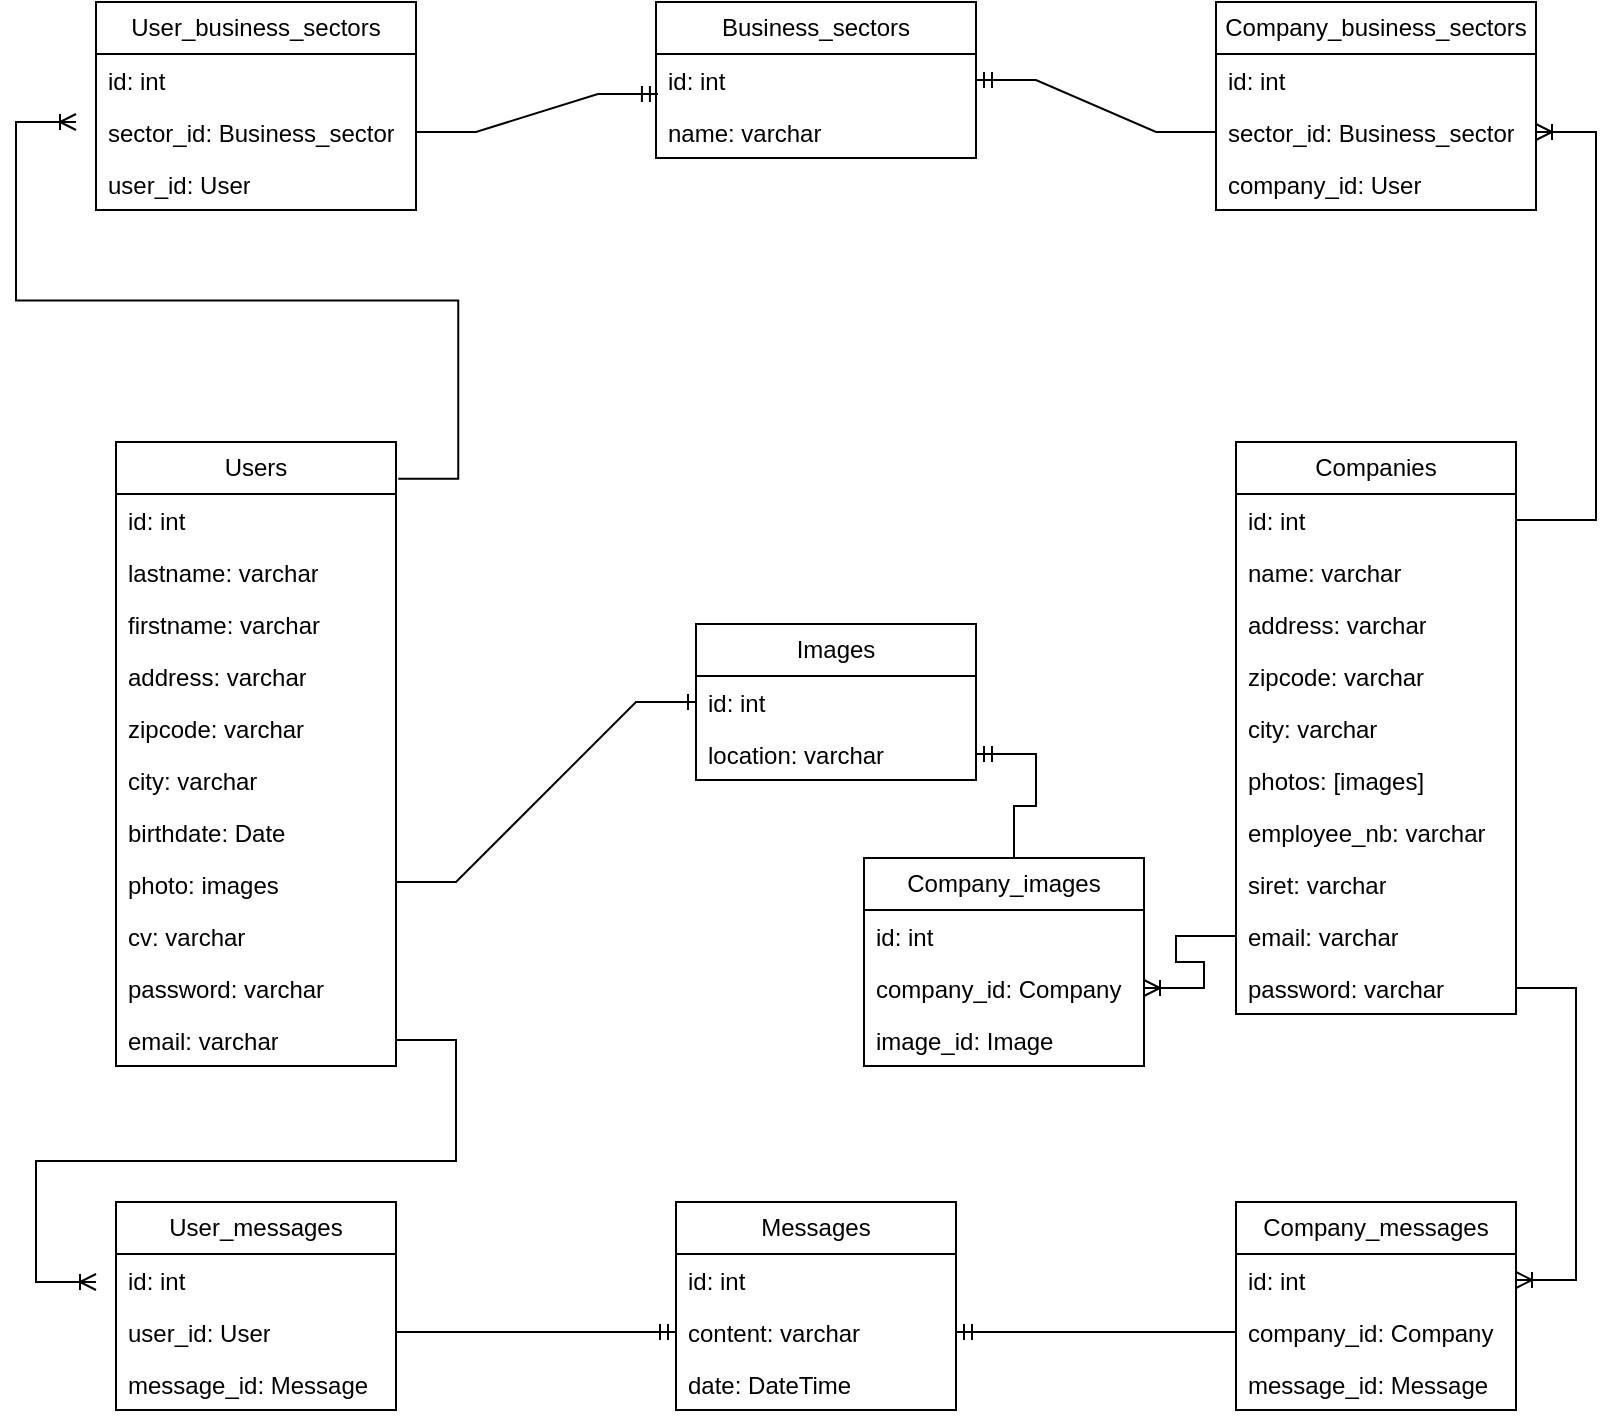 <mxfile version="21.7.5" type="device">
  <diagram name="Page-1" id="ZdFTyoYX2IG9_VJBNbgH">
    <mxGraphModel dx="1817" dy="2134" grid="1" gridSize="10" guides="1" tooltips="1" connect="1" arrows="1" fold="1" page="1" pageScale="1" pageWidth="827" pageHeight="1169" math="0" shadow="0">
      <root>
        <mxCell id="0" />
        <mxCell id="1" parent="0" />
        <mxCell id="2H3Yg9o5zKrQ2iuwxHZQ-1" value="Users" style="swimlane;fontStyle=0;childLayout=stackLayout;horizontal=1;startSize=26;fillColor=none;horizontalStack=0;resizeParent=1;resizeParentMax=0;resizeLast=0;collapsible=1;marginBottom=0;whiteSpace=wrap;html=1;" vertex="1" parent="1">
          <mxGeometry x="-30" y="60" width="140" height="312" as="geometry" />
        </mxCell>
        <mxCell id="2H3Yg9o5zKrQ2iuwxHZQ-2" value="id: int" style="text;strokeColor=none;fillColor=none;align=left;verticalAlign=top;spacingLeft=4;spacingRight=4;overflow=hidden;rotatable=0;points=[[0,0.5],[1,0.5]];portConstraint=eastwest;whiteSpace=wrap;html=1;" vertex="1" parent="2H3Yg9o5zKrQ2iuwxHZQ-1">
          <mxGeometry y="26" width="140" height="26" as="geometry" />
        </mxCell>
        <mxCell id="2H3Yg9o5zKrQ2iuwxHZQ-30" value="lastname: varchar" style="text;strokeColor=none;fillColor=none;align=left;verticalAlign=top;spacingLeft=4;spacingRight=4;overflow=hidden;rotatable=0;points=[[0,0.5],[1,0.5]];portConstraint=eastwest;whiteSpace=wrap;html=1;" vertex="1" parent="2H3Yg9o5zKrQ2iuwxHZQ-1">
          <mxGeometry y="52" width="140" height="26" as="geometry" />
        </mxCell>
        <mxCell id="2H3Yg9o5zKrQ2iuwxHZQ-3" value="firstname: varchar" style="text;strokeColor=none;fillColor=none;align=left;verticalAlign=top;spacingLeft=4;spacingRight=4;overflow=hidden;rotatable=0;points=[[0,0.5],[1,0.5]];portConstraint=eastwest;whiteSpace=wrap;html=1;" vertex="1" parent="2H3Yg9o5zKrQ2iuwxHZQ-1">
          <mxGeometry y="78" width="140" height="26" as="geometry" />
        </mxCell>
        <mxCell id="2H3Yg9o5zKrQ2iuwxHZQ-4" value="address: varchar" style="text;strokeColor=none;fillColor=none;align=left;verticalAlign=top;spacingLeft=4;spacingRight=4;overflow=hidden;rotatable=0;points=[[0,0.5],[1,0.5]];portConstraint=eastwest;whiteSpace=wrap;html=1;" vertex="1" parent="2H3Yg9o5zKrQ2iuwxHZQ-1">
          <mxGeometry y="104" width="140" height="26" as="geometry" />
        </mxCell>
        <mxCell id="2H3Yg9o5zKrQ2iuwxHZQ-5" value="zipcode: varchar" style="text;strokeColor=none;fillColor=none;align=left;verticalAlign=top;spacingLeft=4;spacingRight=4;overflow=hidden;rotatable=0;points=[[0,0.5],[1,0.5]];portConstraint=eastwest;whiteSpace=wrap;html=1;" vertex="1" parent="2H3Yg9o5zKrQ2iuwxHZQ-1">
          <mxGeometry y="130" width="140" height="26" as="geometry" />
        </mxCell>
        <mxCell id="2H3Yg9o5zKrQ2iuwxHZQ-6" value="city: varchar" style="text;strokeColor=none;fillColor=none;align=left;verticalAlign=top;spacingLeft=4;spacingRight=4;overflow=hidden;rotatable=0;points=[[0,0.5],[1,0.5]];portConstraint=eastwest;whiteSpace=wrap;html=1;" vertex="1" parent="2H3Yg9o5zKrQ2iuwxHZQ-1">
          <mxGeometry y="156" width="140" height="26" as="geometry" />
        </mxCell>
        <mxCell id="2H3Yg9o5zKrQ2iuwxHZQ-54" value="birthdate: Date" style="text;strokeColor=none;fillColor=none;align=left;verticalAlign=top;spacingLeft=4;spacingRight=4;overflow=hidden;rotatable=0;points=[[0,0.5],[1,0.5]];portConstraint=eastwest;whiteSpace=wrap;html=1;" vertex="1" parent="2H3Yg9o5zKrQ2iuwxHZQ-1">
          <mxGeometry y="182" width="140" height="26" as="geometry" />
        </mxCell>
        <mxCell id="2H3Yg9o5zKrQ2iuwxHZQ-7" value="photo: images" style="text;strokeColor=none;fillColor=none;align=left;verticalAlign=top;spacingLeft=4;spacingRight=4;overflow=hidden;rotatable=0;points=[[0,0.5],[1,0.5]];portConstraint=eastwest;whiteSpace=wrap;html=1;" vertex="1" parent="2H3Yg9o5zKrQ2iuwxHZQ-1">
          <mxGeometry y="208" width="140" height="26" as="geometry" />
        </mxCell>
        <mxCell id="2H3Yg9o5zKrQ2iuwxHZQ-8" value="cv: varchar" style="text;strokeColor=none;fillColor=none;align=left;verticalAlign=top;spacingLeft=4;spacingRight=4;overflow=hidden;rotatable=0;points=[[0,0.5],[1,0.5]];portConstraint=eastwest;whiteSpace=wrap;html=1;" vertex="1" parent="2H3Yg9o5zKrQ2iuwxHZQ-1">
          <mxGeometry y="234" width="140" height="26" as="geometry" />
        </mxCell>
        <mxCell id="2H3Yg9o5zKrQ2iuwxHZQ-17" value="password: varchar" style="text;strokeColor=none;fillColor=none;align=left;verticalAlign=top;spacingLeft=4;spacingRight=4;overflow=hidden;rotatable=0;points=[[0,0.5],[1,0.5]];portConstraint=eastwest;whiteSpace=wrap;html=1;" vertex="1" parent="2H3Yg9o5zKrQ2iuwxHZQ-1">
          <mxGeometry y="260" width="140" height="26" as="geometry" />
        </mxCell>
        <mxCell id="2H3Yg9o5zKrQ2iuwxHZQ-19" value="email: varchar" style="text;strokeColor=none;fillColor=none;align=left;verticalAlign=top;spacingLeft=4;spacingRight=4;overflow=hidden;rotatable=0;points=[[0,0.5],[1,0.5]];portConstraint=eastwest;whiteSpace=wrap;html=1;" vertex="1" parent="2H3Yg9o5zKrQ2iuwxHZQ-1">
          <mxGeometry y="286" width="140" height="26" as="geometry" />
        </mxCell>
        <mxCell id="2H3Yg9o5zKrQ2iuwxHZQ-9" value="Companies" style="swimlane;fontStyle=0;childLayout=stackLayout;horizontal=1;startSize=26;fillColor=none;horizontalStack=0;resizeParent=1;resizeParentMax=0;resizeLast=0;collapsible=1;marginBottom=0;whiteSpace=wrap;html=1;" vertex="1" parent="1">
          <mxGeometry x="530" y="60" width="140" height="286" as="geometry" />
        </mxCell>
        <mxCell id="2H3Yg9o5zKrQ2iuwxHZQ-31" value="id: int" style="text;strokeColor=none;fillColor=none;align=left;verticalAlign=top;spacingLeft=4;spacingRight=4;overflow=hidden;rotatable=0;points=[[0,0.5],[1,0.5]];portConstraint=eastwest;whiteSpace=wrap;html=1;" vertex="1" parent="2H3Yg9o5zKrQ2iuwxHZQ-9">
          <mxGeometry y="26" width="140" height="26" as="geometry" />
        </mxCell>
        <mxCell id="2H3Yg9o5zKrQ2iuwxHZQ-10" value="name: varchar" style="text;strokeColor=none;fillColor=none;align=left;verticalAlign=top;spacingLeft=4;spacingRight=4;overflow=hidden;rotatable=0;points=[[0,0.5],[1,0.5]];portConstraint=eastwest;whiteSpace=wrap;html=1;" vertex="1" parent="2H3Yg9o5zKrQ2iuwxHZQ-9">
          <mxGeometry y="52" width="140" height="26" as="geometry" />
        </mxCell>
        <mxCell id="2H3Yg9o5zKrQ2iuwxHZQ-12" value="address: varchar" style="text;strokeColor=none;fillColor=none;align=left;verticalAlign=top;spacingLeft=4;spacingRight=4;overflow=hidden;rotatable=0;points=[[0,0.5],[1,0.5]];portConstraint=eastwest;whiteSpace=wrap;html=1;" vertex="1" parent="2H3Yg9o5zKrQ2iuwxHZQ-9">
          <mxGeometry y="78" width="140" height="26" as="geometry" />
        </mxCell>
        <mxCell id="2H3Yg9o5zKrQ2iuwxHZQ-13" value="zipcode: varchar" style="text;strokeColor=none;fillColor=none;align=left;verticalAlign=top;spacingLeft=4;spacingRight=4;overflow=hidden;rotatable=0;points=[[0,0.5],[1,0.5]];portConstraint=eastwest;whiteSpace=wrap;html=1;" vertex="1" parent="2H3Yg9o5zKrQ2iuwxHZQ-9">
          <mxGeometry y="104" width="140" height="26" as="geometry" />
        </mxCell>
        <mxCell id="2H3Yg9o5zKrQ2iuwxHZQ-14" value="city: varchar" style="text;strokeColor=none;fillColor=none;align=left;verticalAlign=top;spacingLeft=4;spacingRight=4;overflow=hidden;rotatable=0;points=[[0,0.5],[1,0.5]];portConstraint=eastwest;whiteSpace=wrap;html=1;" vertex="1" parent="2H3Yg9o5zKrQ2iuwxHZQ-9">
          <mxGeometry y="130" width="140" height="26" as="geometry" />
        </mxCell>
        <mxCell id="2H3Yg9o5zKrQ2iuwxHZQ-15" value="photos: [images]" style="text;strokeColor=none;fillColor=none;align=left;verticalAlign=top;spacingLeft=4;spacingRight=4;overflow=hidden;rotatable=0;points=[[0,0.5],[1,0.5]];portConstraint=eastwest;whiteSpace=wrap;html=1;" vertex="1" parent="2H3Yg9o5zKrQ2iuwxHZQ-9">
          <mxGeometry y="156" width="140" height="26" as="geometry" />
        </mxCell>
        <mxCell id="2H3Yg9o5zKrQ2iuwxHZQ-16" value="employee_nb: varchar" style="text;strokeColor=none;fillColor=none;align=left;verticalAlign=top;spacingLeft=4;spacingRight=4;overflow=hidden;rotatable=0;points=[[0,0.5],[1,0.5]];portConstraint=eastwest;whiteSpace=wrap;html=1;" vertex="1" parent="2H3Yg9o5zKrQ2iuwxHZQ-9">
          <mxGeometry y="182" width="140" height="26" as="geometry" />
        </mxCell>
        <mxCell id="2H3Yg9o5zKrQ2iuwxHZQ-18" value="siret: varchar" style="text;strokeColor=none;fillColor=none;align=left;verticalAlign=top;spacingLeft=4;spacingRight=4;overflow=hidden;rotatable=0;points=[[0,0.5],[1,0.5]];portConstraint=eastwest;whiteSpace=wrap;html=1;" vertex="1" parent="2H3Yg9o5zKrQ2iuwxHZQ-9">
          <mxGeometry y="208" width="140" height="26" as="geometry" />
        </mxCell>
        <mxCell id="2H3Yg9o5zKrQ2iuwxHZQ-20" value="email: varchar" style="text;strokeColor=none;fillColor=none;align=left;verticalAlign=top;spacingLeft=4;spacingRight=4;overflow=hidden;rotatable=0;points=[[0,0.5],[1,0.5]];portConstraint=eastwest;whiteSpace=wrap;html=1;" vertex="1" parent="2H3Yg9o5zKrQ2iuwxHZQ-9">
          <mxGeometry y="234" width="140" height="26" as="geometry" />
        </mxCell>
        <mxCell id="2H3Yg9o5zKrQ2iuwxHZQ-21" value="password: varchar" style="text;strokeColor=none;fillColor=none;align=left;verticalAlign=top;spacingLeft=4;spacingRight=4;overflow=hidden;rotatable=0;points=[[0,0.5],[1,0.5]];portConstraint=eastwest;whiteSpace=wrap;html=1;" vertex="1" parent="2H3Yg9o5zKrQ2iuwxHZQ-9">
          <mxGeometry y="260" width="140" height="26" as="geometry" />
        </mxCell>
        <mxCell id="2H3Yg9o5zKrQ2iuwxHZQ-22" value="Images" style="swimlane;fontStyle=0;childLayout=stackLayout;horizontal=1;startSize=26;fillColor=none;horizontalStack=0;resizeParent=1;resizeParentMax=0;resizeLast=0;collapsible=1;marginBottom=0;whiteSpace=wrap;html=1;" vertex="1" parent="1">
          <mxGeometry x="260" y="151" width="140" height="78" as="geometry" />
        </mxCell>
        <mxCell id="2H3Yg9o5zKrQ2iuwxHZQ-23" value="id: int" style="text;strokeColor=none;fillColor=none;align=left;verticalAlign=top;spacingLeft=4;spacingRight=4;overflow=hidden;rotatable=0;points=[[0,0.5],[1,0.5]];portConstraint=eastwest;whiteSpace=wrap;html=1;" vertex="1" parent="2H3Yg9o5zKrQ2iuwxHZQ-22">
          <mxGeometry y="26" width="140" height="26" as="geometry" />
        </mxCell>
        <mxCell id="2H3Yg9o5zKrQ2iuwxHZQ-24" value="location: varchar" style="text;strokeColor=none;fillColor=none;align=left;verticalAlign=top;spacingLeft=4;spacingRight=4;overflow=hidden;rotatable=0;points=[[0,0.5],[1,0.5]];portConstraint=eastwest;whiteSpace=wrap;html=1;" vertex="1" parent="2H3Yg9o5zKrQ2iuwxHZQ-22">
          <mxGeometry y="52" width="140" height="26" as="geometry" />
        </mxCell>
        <mxCell id="2H3Yg9o5zKrQ2iuwxHZQ-27" value="Messages" style="swimlane;fontStyle=0;childLayout=stackLayout;horizontal=1;startSize=26;fillColor=none;horizontalStack=0;resizeParent=1;resizeParentMax=0;resizeLast=0;collapsible=1;marginBottom=0;whiteSpace=wrap;html=1;" vertex="1" parent="1">
          <mxGeometry x="250" y="440" width="140" height="104" as="geometry" />
        </mxCell>
        <mxCell id="2H3Yg9o5zKrQ2iuwxHZQ-28" value="id: int" style="text;strokeColor=none;fillColor=none;align=left;verticalAlign=top;spacingLeft=4;spacingRight=4;overflow=hidden;rotatable=0;points=[[0,0.5],[1,0.5]];portConstraint=eastwest;whiteSpace=wrap;html=1;" vertex="1" parent="2H3Yg9o5zKrQ2iuwxHZQ-27">
          <mxGeometry y="26" width="140" height="26" as="geometry" />
        </mxCell>
        <mxCell id="2H3Yg9o5zKrQ2iuwxHZQ-29" value="content: varchar&lt;br&gt;" style="text;strokeColor=none;fillColor=none;align=left;verticalAlign=top;spacingLeft=4;spacingRight=4;overflow=hidden;rotatable=0;points=[[0,0.5],[1,0.5]];portConstraint=eastwest;whiteSpace=wrap;html=1;" vertex="1" parent="2H3Yg9o5zKrQ2iuwxHZQ-27">
          <mxGeometry y="52" width="140" height="26" as="geometry" />
        </mxCell>
        <mxCell id="2H3Yg9o5zKrQ2iuwxHZQ-32" value="date: DateTime" style="text;strokeColor=none;fillColor=none;align=left;verticalAlign=top;spacingLeft=4;spacingRight=4;overflow=hidden;rotatable=0;points=[[0,0.5],[1,0.5]];portConstraint=eastwest;whiteSpace=wrap;html=1;" vertex="1" parent="2H3Yg9o5zKrQ2iuwxHZQ-27">
          <mxGeometry y="78" width="140" height="26" as="geometry" />
        </mxCell>
        <mxCell id="2H3Yg9o5zKrQ2iuwxHZQ-33" value="Company_messages" style="swimlane;fontStyle=0;childLayout=stackLayout;horizontal=1;startSize=26;fillColor=none;horizontalStack=0;resizeParent=1;resizeParentMax=0;resizeLast=0;collapsible=1;marginBottom=0;whiteSpace=wrap;html=1;" vertex="1" parent="1">
          <mxGeometry x="530" y="440" width="140" height="104" as="geometry" />
        </mxCell>
        <mxCell id="2H3Yg9o5zKrQ2iuwxHZQ-34" value="id: int" style="text;strokeColor=none;fillColor=none;align=left;verticalAlign=top;spacingLeft=4;spacingRight=4;overflow=hidden;rotatable=0;points=[[0,0.5],[1,0.5]];portConstraint=eastwest;whiteSpace=wrap;html=1;" vertex="1" parent="2H3Yg9o5zKrQ2iuwxHZQ-33">
          <mxGeometry y="26" width="140" height="26" as="geometry" />
        </mxCell>
        <mxCell id="2H3Yg9o5zKrQ2iuwxHZQ-35" value="company_id: Company" style="text;strokeColor=none;fillColor=none;align=left;verticalAlign=top;spacingLeft=4;spacingRight=4;overflow=hidden;rotatable=0;points=[[0,0.5],[1,0.5]];portConstraint=eastwest;whiteSpace=wrap;html=1;" vertex="1" parent="2H3Yg9o5zKrQ2iuwxHZQ-33">
          <mxGeometry y="52" width="140" height="26" as="geometry" />
        </mxCell>
        <mxCell id="2H3Yg9o5zKrQ2iuwxHZQ-36" value="message_id: Message" style="text;strokeColor=none;fillColor=none;align=left;verticalAlign=top;spacingLeft=4;spacingRight=4;overflow=hidden;rotatable=0;points=[[0,0.5],[1,0.5]];portConstraint=eastwest;whiteSpace=wrap;html=1;" vertex="1" parent="2H3Yg9o5zKrQ2iuwxHZQ-33">
          <mxGeometry y="78" width="140" height="26" as="geometry" />
        </mxCell>
        <mxCell id="2H3Yg9o5zKrQ2iuwxHZQ-37" value="User_messages" style="swimlane;fontStyle=0;childLayout=stackLayout;horizontal=1;startSize=26;fillColor=none;horizontalStack=0;resizeParent=1;resizeParentMax=0;resizeLast=0;collapsible=1;marginBottom=0;whiteSpace=wrap;html=1;" vertex="1" parent="1">
          <mxGeometry x="-30" y="440" width="140" height="104" as="geometry" />
        </mxCell>
        <mxCell id="2H3Yg9o5zKrQ2iuwxHZQ-38" value="id: int" style="text;strokeColor=none;fillColor=none;align=left;verticalAlign=top;spacingLeft=4;spacingRight=4;overflow=hidden;rotatable=0;points=[[0,0.5],[1,0.5]];portConstraint=eastwest;whiteSpace=wrap;html=1;" vertex="1" parent="2H3Yg9o5zKrQ2iuwxHZQ-37">
          <mxGeometry y="26" width="140" height="26" as="geometry" />
        </mxCell>
        <mxCell id="2H3Yg9o5zKrQ2iuwxHZQ-39" value="user_id: User" style="text;strokeColor=none;fillColor=none;align=left;verticalAlign=top;spacingLeft=4;spacingRight=4;overflow=hidden;rotatable=0;points=[[0,0.5],[1,0.5]];portConstraint=eastwest;whiteSpace=wrap;html=1;" vertex="1" parent="2H3Yg9o5zKrQ2iuwxHZQ-37">
          <mxGeometry y="52" width="140" height="26" as="geometry" />
        </mxCell>
        <mxCell id="2H3Yg9o5zKrQ2iuwxHZQ-40" value="message_id: Message" style="text;strokeColor=none;fillColor=none;align=left;verticalAlign=top;spacingLeft=4;spacingRight=4;overflow=hidden;rotatable=0;points=[[0,0.5],[1,0.5]];portConstraint=eastwest;whiteSpace=wrap;html=1;" vertex="1" parent="2H3Yg9o5zKrQ2iuwxHZQ-37">
          <mxGeometry y="78" width="140" height="26" as="geometry" />
        </mxCell>
        <mxCell id="2H3Yg9o5zKrQ2iuwxHZQ-41" value="Business_sectors" style="swimlane;fontStyle=0;childLayout=stackLayout;horizontal=1;startSize=26;fillColor=none;horizontalStack=0;resizeParent=1;resizeParentMax=0;resizeLast=0;collapsible=1;marginBottom=0;whiteSpace=wrap;html=1;" vertex="1" parent="1">
          <mxGeometry x="240" y="-160" width="160" height="78" as="geometry" />
        </mxCell>
        <mxCell id="2H3Yg9o5zKrQ2iuwxHZQ-42" value="id: int" style="text;strokeColor=none;fillColor=none;align=left;verticalAlign=top;spacingLeft=4;spacingRight=4;overflow=hidden;rotatable=0;points=[[0,0.5],[1,0.5]];portConstraint=eastwest;whiteSpace=wrap;html=1;" vertex="1" parent="2H3Yg9o5zKrQ2iuwxHZQ-41">
          <mxGeometry y="26" width="160" height="26" as="geometry" />
        </mxCell>
        <mxCell id="2H3Yg9o5zKrQ2iuwxHZQ-43" value="name: varchar" style="text;strokeColor=none;fillColor=none;align=left;verticalAlign=top;spacingLeft=4;spacingRight=4;overflow=hidden;rotatable=0;points=[[0,0.5],[1,0.5]];portConstraint=eastwest;whiteSpace=wrap;html=1;" vertex="1" parent="2H3Yg9o5zKrQ2iuwxHZQ-41">
          <mxGeometry y="52" width="160" height="26" as="geometry" />
        </mxCell>
        <mxCell id="2H3Yg9o5zKrQ2iuwxHZQ-45" value="User_business_sectors" style="swimlane;fontStyle=0;childLayout=stackLayout;horizontal=1;startSize=26;fillColor=none;horizontalStack=0;resizeParent=1;resizeParentMax=0;resizeLast=0;collapsible=1;marginBottom=0;whiteSpace=wrap;html=1;" vertex="1" parent="1">
          <mxGeometry x="-40" y="-160" width="160" height="104" as="geometry" />
        </mxCell>
        <mxCell id="2H3Yg9o5zKrQ2iuwxHZQ-46" value="id: int" style="text;strokeColor=none;fillColor=none;align=left;verticalAlign=top;spacingLeft=4;spacingRight=4;overflow=hidden;rotatable=0;points=[[0,0.5],[1,0.5]];portConstraint=eastwest;whiteSpace=wrap;html=1;" vertex="1" parent="2H3Yg9o5zKrQ2iuwxHZQ-45">
          <mxGeometry y="26" width="160" height="26" as="geometry" />
        </mxCell>
        <mxCell id="2H3Yg9o5zKrQ2iuwxHZQ-47" value="sector_id: Business_sector" style="text;strokeColor=none;fillColor=none;align=left;verticalAlign=top;spacingLeft=4;spacingRight=4;overflow=hidden;rotatable=0;points=[[0,0.5],[1,0.5]];portConstraint=eastwest;whiteSpace=wrap;html=1;" vertex="1" parent="2H3Yg9o5zKrQ2iuwxHZQ-45">
          <mxGeometry y="52" width="160" height="26" as="geometry" />
        </mxCell>
        <mxCell id="2H3Yg9o5zKrQ2iuwxHZQ-48" value="user_id: User" style="text;strokeColor=none;fillColor=none;align=left;verticalAlign=top;spacingLeft=4;spacingRight=4;overflow=hidden;rotatable=0;points=[[0,0.5],[1,0.5]];portConstraint=eastwest;whiteSpace=wrap;html=1;" vertex="1" parent="2H3Yg9o5zKrQ2iuwxHZQ-45">
          <mxGeometry y="78" width="160" height="26" as="geometry" />
        </mxCell>
        <mxCell id="2H3Yg9o5zKrQ2iuwxHZQ-49" value="Company_business_sectors" style="swimlane;fontStyle=0;childLayout=stackLayout;horizontal=1;startSize=26;fillColor=none;horizontalStack=0;resizeParent=1;resizeParentMax=0;resizeLast=0;collapsible=1;marginBottom=0;whiteSpace=wrap;html=1;" vertex="1" parent="1">
          <mxGeometry x="520" y="-160" width="160" height="104" as="geometry" />
        </mxCell>
        <mxCell id="2H3Yg9o5zKrQ2iuwxHZQ-50" value="id: int" style="text;strokeColor=none;fillColor=none;align=left;verticalAlign=top;spacingLeft=4;spacingRight=4;overflow=hidden;rotatable=0;points=[[0,0.5],[1,0.5]];portConstraint=eastwest;whiteSpace=wrap;html=1;" vertex="1" parent="2H3Yg9o5zKrQ2iuwxHZQ-49">
          <mxGeometry y="26" width="160" height="26" as="geometry" />
        </mxCell>
        <mxCell id="2H3Yg9o5zKrQ2iuwxHZQ-51" value="sector_id: Business_sector" style="text;strokeColor=none;fillColor=none;align=left;verticalAlign=top;spacingLeft=4;spacingRight=4;overflow=hidden;rotatable=0;points=[[0,0.5],[1,0.5]];portConstraint=eastwest;whiteSpace=wrap;html=1;" vertex="1" parent="2H3Yg9o5zKrQ2iuwxHZQ-49">
          <mxGeometry y="52" width="160" height="26" as="geometry" />
        </mxCell>
        <mxCell id="2H3Yg9o5zKrQ2iuwxHZQ-52" value="company_id: User" style="text;strokeColor=none;fillColor=none;align=left;verticalAlign=top;spacingLeft=4;spacingRight=4;overflow=hidden;rotatable=0;points=[[0,0.5],[1,0.5]];portConstraint=eastwest;whiteSpace=wrap;html=1;" vertex="1" parent="2H3Yg9o5zKrQ2iuwxHZQ-49">
          <mxGeometry y="78" width="160" height="26" as="geometry" />
        </mxCell>
        <mxCell id="2H3Yg9o5zKrQ2iuwxHZQ-57" value="" style="edgeStyle=entityRelationEdgeStyle;fontSize=12;html=1;endArrow=ERoneToMany;rounded=0;exitX=1.008;exitY=0.059;exitDx=0;exitDy=0;exitPerimeter=0;" edge="1" parent="1" source="2H3Yg9o5zKrQ2iuwxHZQ-1">
          <mxGeometry width="100" height="100" relative="1" as="geometry">
            <mxPoint x="-110" y="70" as="sourcePoint" />
            <mxPoint x="-50" y="-100" as="targetPoint" />
          </mxGeometry>
        </mxCell>
        <mxCell id="2H3Yg9o5zKrQ2iuwxHZQ-59" value="" style="edgeStyle=entityRelationEdgeStyle;fontSize=12;html=1;endArrow=ERmandOne;rounded=0;entryX=0.006;entryY=0.769;entryDx=0;entryDy=0;entryPerimeter=0;exitX=1;exitY=0.5;exitDx=0;exitDy=0;" edge="1" parent="1" source="2H3Yg9o5zKrQ2iuwxHZQ-47" target="2H3Yg9o5zKrQ2iuwxHZQ-42">
          <mxGeometry width="100" height="100" relative="1" as="geometry">
            <mxPoint x="130" y="-90" as="sourcePoint" />
            <mxPoint x="230" y="-110" as="targetPoint" />
          </mxGeometry>
        </mxCell>
        <mxCell id="2H3Yg9o5zKrQ2iuwxHZQ-60" value="" style="edgeStyle=entityRelationEdgeStyle;fontSize=12;html=1;endArrow=ERmandOne;rounded=0;entryX=1;entryY=0.5;entryDx=0;entryDy=0;exitX=0;exitY=0.5;exitDx=0;exitDy=0;" edge="1" parent="1" source="2H3Yg9o5zKrQ2iuwxHZQ-51" target="2H3Yg9o5zKrQ2iuwxHZQ-42">
          <mxGeometry width="100" height="100" relative="1" as="geometry">
            <mxPoint x="460" y="-99" as="sourcePoint" />
            <mxPoint x="404.0" y="-116.996" as="targetPoint" />
            <Array as="points">
              <mxPoint x="413.04" y="-117" />
              <mxPoint x="713.04" y="-157" />
              <mxPoint x="523.04" y="-133" />
              <mxPoint x="503.04" y="-107" />
            </Array>
          </mxGeometry>
        </mxCell>
        <mxCell id="2H3Yg9o5zKrQ2iuwxHZQ-62" value="" style="edgeStyle=entityRelationEdgeStyle;fontSize=12;html=1;endArrow=ERoneToMany;rounded=0;exitX=1;exitY=0.5;exitDx=0;exitDy=0;" edge="1" parent="1" source="2H3Yg9o5zKrQ2iuwxHZQ-31" target="2H3Yg9o5zKrQ2iuwxHZQ-51">
          <mxGeometry width="100" height="100" relative="1" as="geometry">
            <mxPoint x="680" y="110" as="sourcePoint" />
            <mxPoint x="780" y="10" as="targetPoint" />
          </mxGeometry>
        </mxCell>
        <mxCell id="2H3Yg9o5zKrQ2iuwxHZQ-63" value="" style="edgeStyle=entityRelationEdgeStyle;fontSize=12;html=1;endArrow=ERoneToMany;rounded=0;" edge="1" parent="1" source="2H3Yg9o5zKrQ2iuwxHZQ-19">
          <mxGeometry width="100" height="100" relative="1" as="geometry">
            <mxPoint x="-130" y="500" as="sourcePoint" />
            <mxPoint x="-40" y="480" as="targetPoint" />
            <Array as="points">
              <mxPoint x="-80" y="400" />
            </Array>
          </mxGeometry>
        </mxCell>
        <mxCell id="2H3Yg9o5zKrQ2iuwxHZQ-64" value="" style="edgeStyle=entityRelationEdgeStyle;fontSize=12;html=1;endArrow=ERoneToMany;rounded=0;exitX=1;exitY=0.5;exitDx=0;exitDy=0;entryX=1;entryY=0.5;entryDx=0;entryDy=0;" edge="1" parent="1" source="2H3Yg9o5zKrQ2iuwxHZQ-21" target="2H3Yg9o5zKrQ2iuwxHZQ-34">
          <mxGeometry width="100" height="100" relative="1" as="geometry">
            <mxPoint x="690" y="440" as="sourcePoint" />
            <mxPoint x="790" y="340" as="targetPoint" />
          </mxGeometry>
        </mxCell>
        <mxCell id="2H3Yg9o5zKrQ2iuwxHZQ-67" value="" style="edgeStyle=entityRelationEdgeStyle;fontSize=12;html=1;endArrow=ERmandOne;rounded=0;exitX=0;exitY=0.5;exitDx=0;exitDy=0;entryX=1;entryY=0.5;entryDx=0;entryDy=0;" edge="1" parent="1" source="2H3Yg9o5zKrQ2iuwxHZQ-35" target="2H3Yg9o5zKrQ2iuwxHZQ-29">
          <mxGeometry width="100" height="100" relative="1" as="geometry">
            <mxPoint x="420" y="750" as="sourcePoint" />
            <mxPoint x="520" y="650" as="targetPoint" />
          </mxGeometry>
        </mxCell>
        <mxCell id="2H3Yg9o5zKrQ2iuwxHZQ-69" value="" style="edgeStyle=entityRelationEdgeStyle;fontSize=12;html=1;endArrow=ERmandOne;rounded=0;exitX=1;exitY=0.5;exitDx=0;exitDy=0;entryX=0;entryY=0.5;entryDx=0;entryDy=0;" edge="1" parent="1" source="2H3Yg9o5zKrQ2iuwxHZQ-39" target="2H3Yg9o5zKrQ2iuwxHZQ-29">
          <mxGeometry width="100" height="100" relative="1" as="geometry">
            <mxPoint x="130" y="620" as="sourcePoint" />
            <mxPoint x="230" y="520" as="targetPoint" />
          </mxGeometry>
        </mxCell>
        <mxCell id="2H3Yg9o5zKrQ2iuwxHZQ-70" value="Company_images" style="swimlane;fontStyle=0;childLayout=stackLayout;horizontal=1;startSize=26;fillColor=none;horizontalStack=0;resizeParent=1;resizeParentMax=0;resizeLast=0;collapsible=1;marginBottom=0;whiteSpace=wrap;html=1;" vertex="1" parent="1">
          <mxGeometry x="344" y="268" width="140" height="104" as="geometry" />
        </mxCell>
        <mxCell id="2H3Yg9o5zKrQ2iuwxHZQ-71" value="id: int" style="text;strokeColor=none;fillColor=none;align=left;verticalAlign=top;spacingLeft=4;spacingRight=4;overflow=hidden;rotatable=0;points=[[0,0.5],[1,0.5]];portConstraint=eastwest;whiteSpace=wrap;html=1;" vertex="1" parent="2H3Yg9o5zKrQ2iuwxHZQ-70">
          <mxGeometry y="26" width="140" height="26" as="geometry" />
        </mxCell>
        <mxCell id="2H3Yg9o5zKrQ2iuwxHZQ-72" value="company_id: Company" style="text;strokeColor=none;fillColor=none;align=left;verticalAlign=top;spacingLeft=4;spacingRight=4;overflow=hidden;rotatable=0;points=[[0,0.5],[1,0.5]];portConstraint=eastwest;whiteSpace=wrap;html=1;" vertex="1" parent="2H3Yg9o5zKrQ2iuwxHZQ-70">
          <mxGeometry y="52" width="140" height="26" as="geometry" />
        </mxCell>
        <mxCell id="2H3Yg9o5zKrQ2iuwxHZQ-73" value="image_id: Image" style="text;strokeColor=none;fillColor=none;align=left;verticalAlign=top;spacingLeft=4;spacingRight=4;overflow=hidden;rotatable=0;points=[[0,0.5],[1,0.5]];portConstraint=eastwest;whiteSpace=wrap;html=1;" vertex="1" parent="2H3Yg9o5zKrQ2iuwxHZQ-70">
          <mxGeometry y="78" width="140" height="26" as="geometry" />
        </mxCell>
        <mxCell id="2H3Yg9o5zKrQ2iuwxHZQ-78" value="" style="edgeStyle=entityRelationEdgeStyle;fontSize=12;html=1;endArrow=ERone;endFill=1;rounded=0;entryX=0;entryY=0.5;entryDx=0;entryDy=0;" edge="1" parent="1" target="2H3Yg9o5zKrQ2iuwxHZQ-23">
          <mxGeometry width="100" height="100" relative="1" as="geometry">
            <mxPoint x="110" y="280" as="sourcePoint" />
            <mxPoint x="210" y="180" as="targetPoint" />
          </mxGeometry>
        </mxCell>
        <mxCell id="2H3Yg9o5zKrQ2iuwxHZQ-79" value="" style="edgeStyle=entityRelationEdgeStyle;fontSize=12;html=1;endArrow=ERoneToMany;rounded=0;exitX=0;exitY=0.5;exitDx=0;exitDy=0;entryX=1;entryY=0.5;entryDx=0;entryDy=0;" edge="1" parent="1" source="2H3Yg9o5zKrQ2iuwxHZQ-20" target="2H3Yg9o5zKrQ2iuwxHZQ-72">
          <mxGeometry width="100" height="100" relative="1" as="geometry">
            <mxPoint x="520" y="480" as="sourcePoint" />
            <mxPoint x="620" y="380" as="targetPoint" />
          </mxGeometry>
        </mxCell>
        <mxCell id="2H3Yg9o5zKrQ2iuwxHZQ-80" value="" style="edgeStyle=entityRelationEdgeStyle;fontSize=12;html=1;endArrow=ERmandOne;rounded=0;exitX=0.75;exitY=0;exitDx=0;exitDy=0;" edge="1" parent="1" source="2H3Yg9o5zKrQ2iuwxHZQ-70" target="2H3Yg9o5zKrQ2iuwxHZQ-24">
          <mxGeometry width="100" height="100" relative="1" as="geometry">
            <mxPoint x="460" y="266" as="sourcePoint" />
            <mxPoint x="410" y="170" as="targetPoint" />
          </mxGeometry>
        </mxCell>
      </root>
    </mxGraphModel>
  </diagram>
</mxfile>
